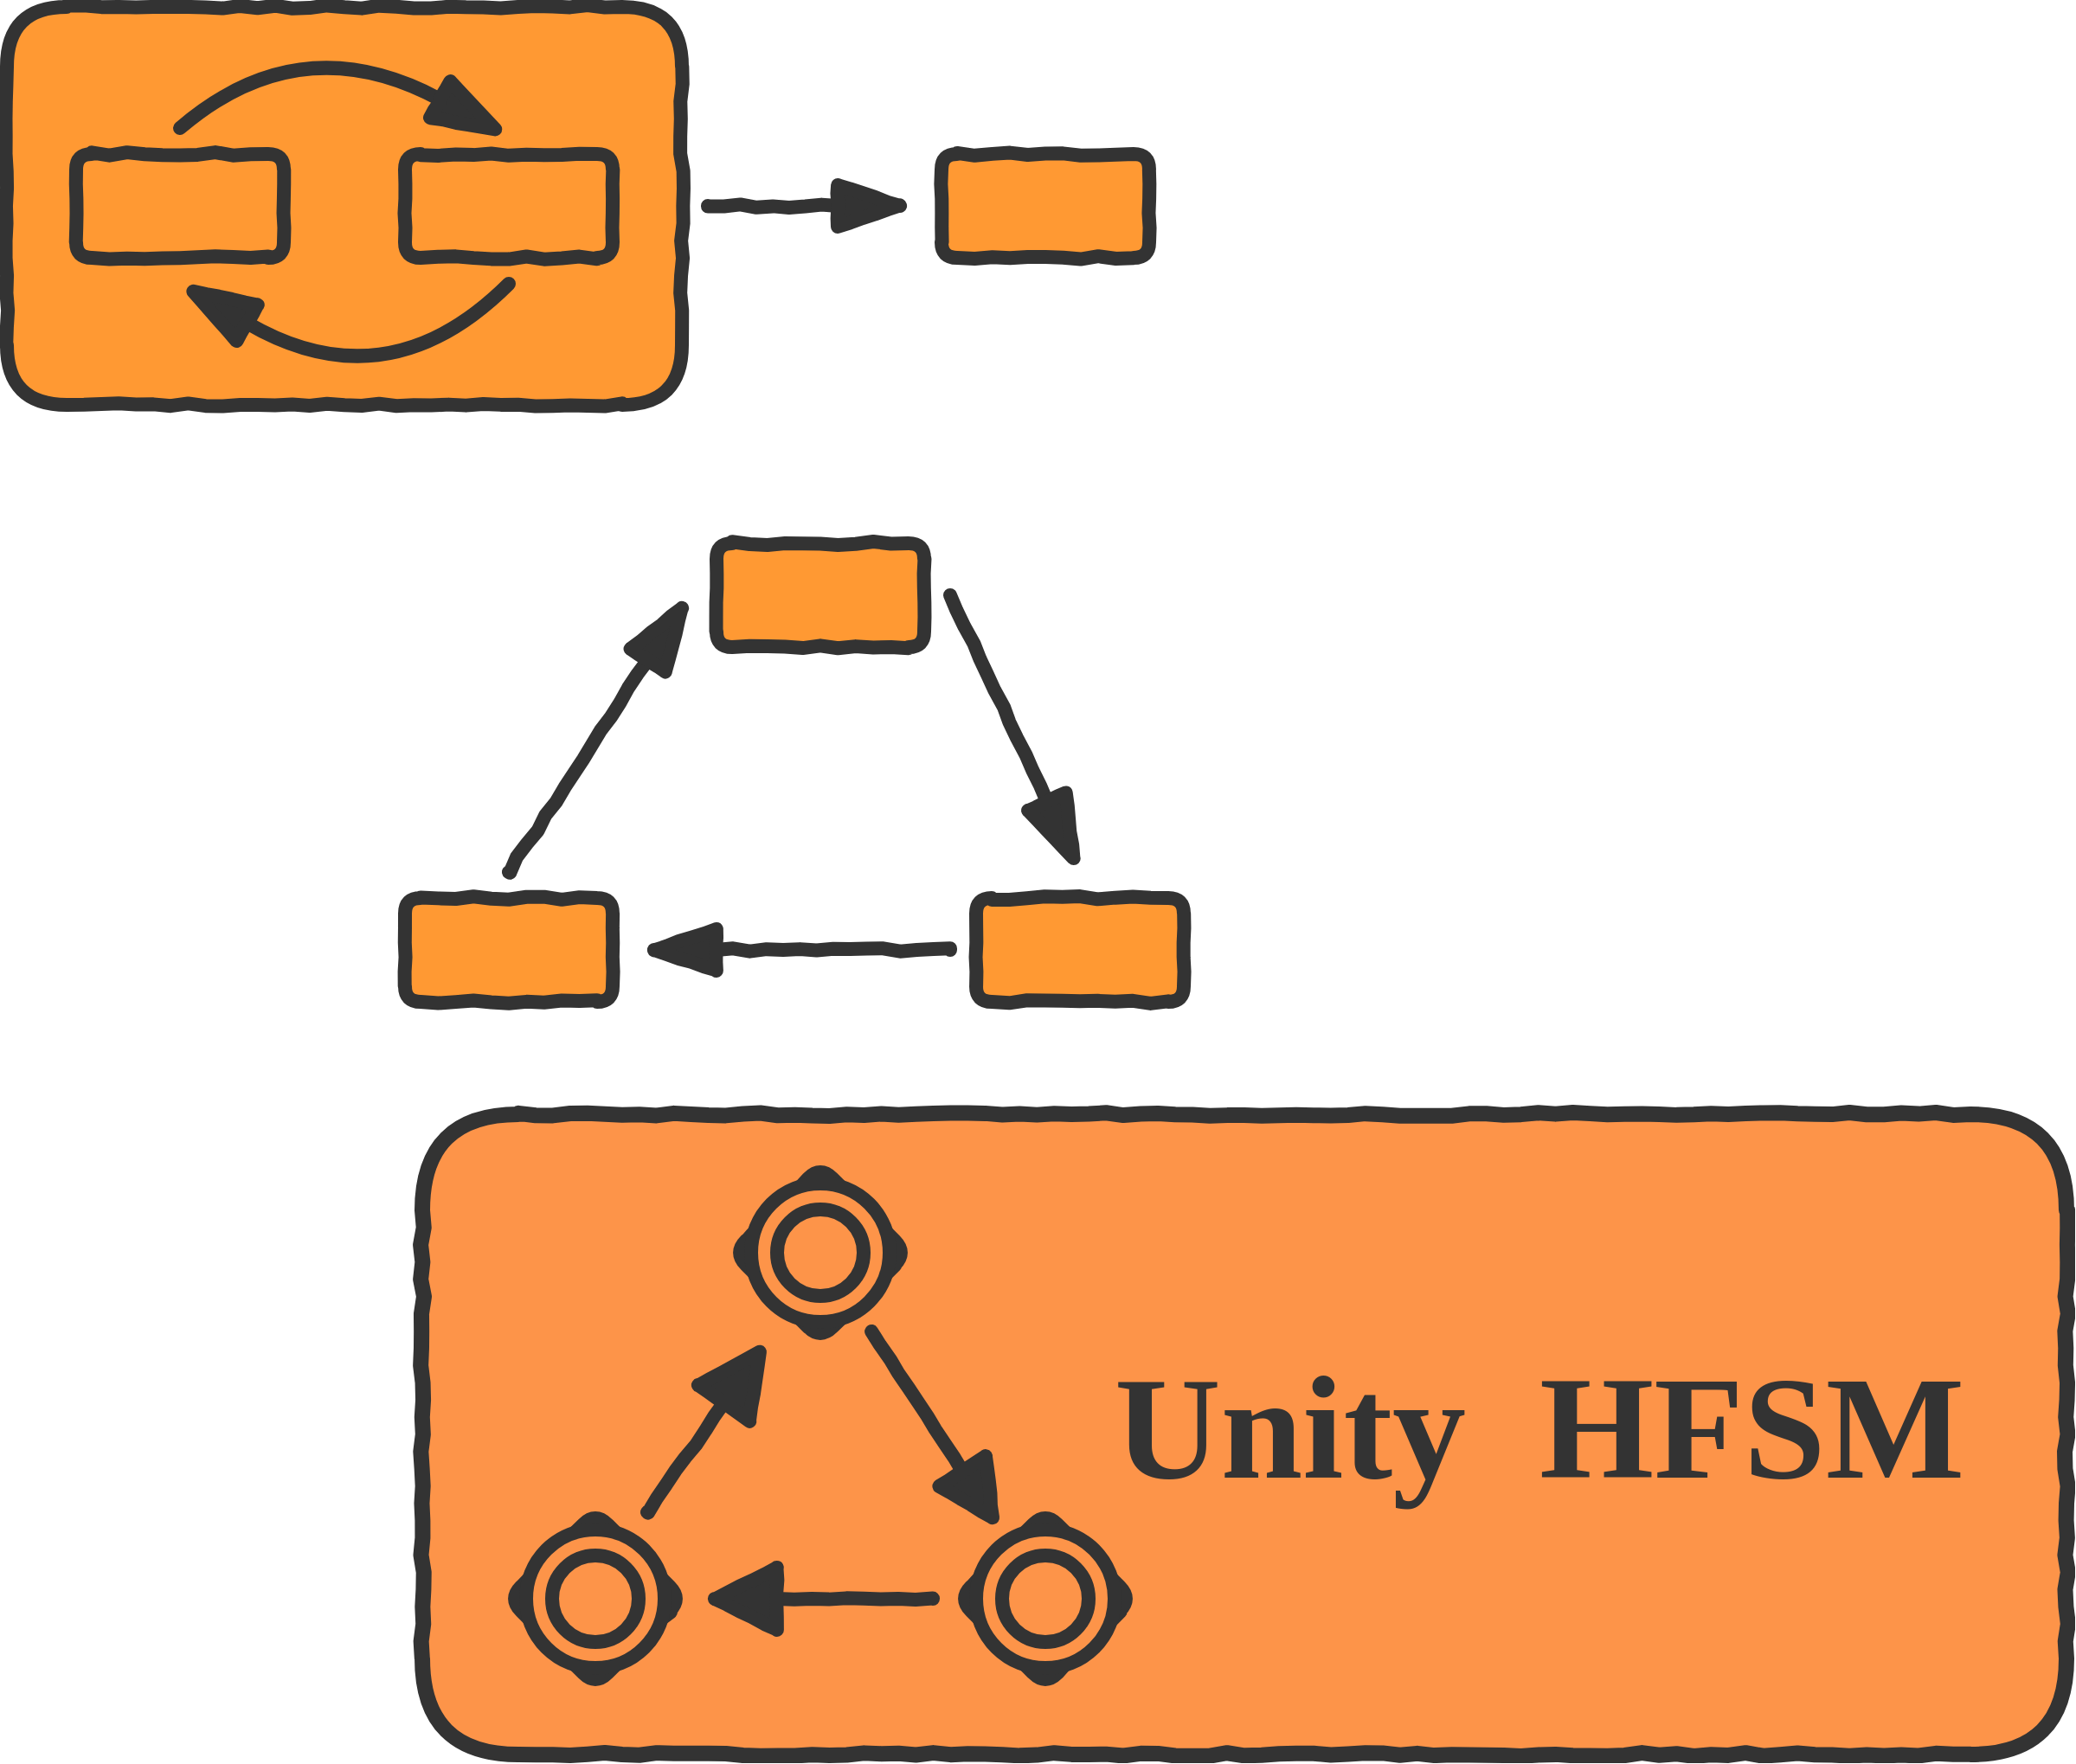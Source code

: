 <mxfile version="12.6.5" type="device" pages="2"><diagram id="EI6-l8w6sFz7POrCxrE0" name="Page-1"><mxGraphModel dx="1730" dy="1012" grid="1" gridSize="10" guides="1" tooltips="1" connect="1" arrows="1" fold="1" page="1" pageScale="1" pageWidth="827" pageHeight="1169" math="0" shadow="0" extFonts="Cabin Sketch^https://fonts.googleapis.com/css?family=Cabin+Sketch|Cabin Sketch Regular^https://fonts.googleapis.com/css?family=Cabin+Sketch+Regular|Roboto^https://fonts.googleapis.com/css?family=Roboto|Dosis^https://fonts.googleapis.com/css?family=Dosis|Dosis Bold^https://fonts.googleapis.com/css?family=Dosis+Bold|Signika^https://fonts.googleapis.com/css?family=Signika|Fredoka One^https://fonts.googleapis.com/css?family=Fredoka+One"><root><mxCell id="0"/><mxCell id="1" parent="0"/><mxCell id="WR18YF4LEDBXoO5O0Kb_-58" value="&lt;br&gt;" style="html=1;whiteSpace=wrap;comic=1;strokeWidth=9;fontFamily=Comic Sans MS;fontStyle=1;rounded=1;shadow=0;glass=0;fillColor=#FD9449;gradientColor=none;strokeColor=#333333;labelBorderColor=none;" vertex="1" parent="1"><mxGeometry x="290" y="810" width="950" height="370" as="geometry"/></mxCell><mxCell id="WR18YF4LEDBXoO5O0Kb_-21" value="&lt;br&gt;" style="html=1;whiteSpace=wrap;comic=1;strokeWidth=8;fontFamily=Comic Sans MS;fontStyle=1;shadow=0;fillColor=#FF9933;gradientColor=none;strokeColor=#333333;perimeterSpacing=15;rounded=1;" vertex="1" parent="1"><mxGeometry x="50" y="170" width="390" height="230" as="geometry"/></mxCell><mxCell id="WR18YF4LEDBXoO5O0Kb_-13" value="&lt;br&gt;" style="html=1;whiteSpace=wrap;comic=1;strokeWidth=8;fontFamily=Comic Sans MS;fontStyle=1;shadow=0;fillColor=#FF9933;gradientColor=none;strokeColor=#333333;perimeterSpacing=15;rounded=1;flipH=0;" vertex="1" parent="1"><mxGeometry x="90" y="255" width="120" height="60" as="geometry"/></mxCell><mxCell id="WR18YF4LEDBXoO5O0Kb_-15" value="" style="comic=1;strokeWidth=8;endArrow=blockThin;html=1;fontFamily=Comic Sans MS;fontStyle=1;fillColor=#333333;exitX=0.5;exitY=0;exitDx=0;exitDy=0;endSize=28;curved=1;strokeColor=#333333;labelBorderColor=#000000;" edge="1" parent="1" source="WR18YF4LEDBXoO5O0Kb_-13"><mxGeometry width="50" height="50" relative="1" as="geometry"><mxPoint x="270" y="285" as="sourcePoint"/><mxPoint x="340" y="245" as="targetPoint"/><Array as="points"><mxPoint x="220" y="180"/></Array></mxGeometry></mxCell><mxCell id="WR18YF4LEDBXoO5O0Kb_-16" value="&lt;br&gt;" style="html=1;whiteSpace=wrap;comic=1;strokeWidth=8;fontFamily=Comic Sans MS;fontStyle=1;shadow=0;fillColor=#FF9933;gradientColor=none;strokeColor=#333333;perimeterSpacing=15;rounded=1;flipH=0;" vertex="1" parent="1"><mxGeometry x="280" y="255" width="120" height="60" as="geometry"/></mxCell><mxCell id="WR18YF4LEDBXoO5O0Kb_-19" value="" style="comic=1;strokeWidth=8;endArrow=blockThin;html=1;fontFamily=Comic Sans MS;fontStyle=1;fillColor=#333333;exitX=0.5;exitY=1;exitDx=0;exitDy=0;endSize=28;curved=1;strokeColor=#333333;entryX=0.5;entryY=1;entryDx=0;entryDy=0;labelBorderColor=#000000;" edge="1" parent="1" source="WR18YF4LEDBXoO5O0Kb_-16" target="WR18YF4LEDBXoO5O0Kb_-13"><mxGeometry width="50" height="50" relative="1" as="geometry"><mxPoint x="340" y="350" as="sourcePoint"/><mxPoint x="150" y="350" as="targetPoint"/><Array as="points"><mxPoint x="270" y="400"/></Array></mxGeometry></mxCell><mxCell id="WR18YF4LEDBXoO5O0Kb_-22" value="" style="comic=1;strokeWidth=8;endArrow=blockThin;html=1;fontFamily=Comic Sans MS;fontStyle=1;fillColor=#333333;exitX=1;exitY=0.5;exitDx=0;exitDy=0;endSize=28;strokeColor=#333333;labelBorderColor=#000000;rounded=0;entryX=0;entryY=0.5;entryDx=0;entryDy=0;" edge="1" parent="1" source="WR18YF4LEDBXoO5O0Kb_-21" target="WR18YF4LEDBXoO5O0Kb_-23"><mxGeometry width="50" height="50" relative="1" as="geometry"><mxPoint x="500" y="305" as="sourcePoint"/><mxPoint x="620" y="285" as="targetPoint"/><Array as="points"/></mxGeometry></mxCell><mxCell id="WR18YF4LEDBXoO5O0Kb_-23" value="&lt;br&gt;" style="html=1;whiteSpace=wrap;comic=1;strokeWidth=8;fontFamily=Comic Sans MS;fontStyle=1;shadow=0;fillColor=#FF9933;gradientColor=none;strokeColor=#333333;perimeterSpacing=15;rounded=1;" vertex="1" parent="1"><mxGeometry x="590" y="255" width="120" height="60" as="geometry"/></mxCell><mxCell id="WR18YF4LEDBXoO5O0Kb_-24" value="&lt;br&gt;" style="html=1;whiteSpace=wrap;comic=1;strokeWidth=8;fontFamily=Comic Sans MS;fontStyle=1;shadow=0;fillColor=#FF9933;gradientColor=none;strokeColor=#333333;perimeterSpacing=15;rounded=1;" vertex="1" parent="1"><mxGeometry x="280" y="685" width="120" height="60" as="geometry"/></mxCell><mxCell id="WR18YF4LEDBXoO5O0Kb_-29" value="" style="comic=1;strokeWidth=8;endArrow=blockThin;html=1;fontFamily=Comic Sans MS;fontStyle=1;fillColor=#333333;exitX=0;exitY=0.5;exitDx=0;exitDy=0;endSize=28;strokeColor=#333333;labelBorderColor=#000000;rounded=0;entryX=1;entryY=0.5;entryDx=0;entryDy=0;" edge="1" parent="1" source="WR18YF4LEDBXoO5O0Kb_-30" target="WR18YF4LEDBXoO5O0Kb_-24"><mxGeometry width="50" height="50" relative="1" as="geometry"><mxPoint x="620" y="715" as="sourcePoint"/><mxPoint x="500" y="735" as="targetPoint"/><Array as="points"/></mxGeometry></mxCell><mxCell id="WR18YF4LEDBXoO5O0Kb_-30" value="&lt;br&gt;" style="html=1;whiteSpace=wrap;comic=1;strokeWidth=8;fontFamily=Comic Sans MS;fontStyle=1;shadow=0;fillColor=#FF9933;gradientColor=none;strokeColor=#333333;perimeterSpacing=15;rounded=1;glass=0;" vertex="1" parent="1"><mxGeometry x="610" y="685" width="120" height="60" as="geometry"/></mxCell><mxCell id="WR18YF4LEDBXoO5O0Kb_-31" value="&lt;br&gt;" style="html=1;whiteSpace=wrap;comic=1;strokeWidth=8;fontFamily=Comic Sans MS;fontStyle=1;shadow=0;fillColor=#FF9933;gradientColor=none;strokeColor=#333333;perimeterSpacing=15;rounded=1;" vertex="1" parent="1"><mxGeometry x="460" y="480" width="120" height="60" as="geometry"/></mxCell><mxCell id="WR18YF4LEDBXoO5O0Kb_-32" value="" style="comic=1;strokeWidth=8;endArrow=blockThin;html=1;fontFamily=Comic Sans MS;fontStyle=1;fillColor=#333333;exitX=0.5;exitY=0;exitDx=0;exitDy=0;endSize=28;strokeColor=#333333;labelBorderColor=#000000;rounded=0;entryX=0;entryY=0.5;entryDx=0;entryDy=0;" edge="1" parent="1" source="WR18YF4LEDBXoO5O0Kb_-24" target="WR18YF4LEDBXoO5O0Kb_-31"><mxGeometry width="50" height="50" relative="1" as="geometry"><mxPoint x="320" y="612.23" as="sourcePoint"/><mxPoint x="440" y="612.23" as="targetPoint"/><Array as="points"/></mxGeometry></mxCell><mxCell id="WR18YF4LEDBXoO5O0Kb_-33" value="" style="comic=1;strokeWidth=8;endArrow=blockThin;html=1;fontFamily=Comic Sans MS;fontStyle=1;fillColor=#333333;exitX=1;exitY=0.5;exitDx=0;exitDy=0;endSize=28;strokeColor=#333333;labelBorderColor=#000000;rounded=0;entryX=0.5;entryY=0;entryDx=0;entryDy=0;" edge="1" parent="1" source="WR18YF4LEDBXoO5O0Kb_-31" target="WR18YF4LEDBXoO5O0Kb_-30"><mxGeometry width="50" height="50" relative="1" as="geometry"><mxPoint x="630" y="650" as="sourcePoint"/><mxPoint x="695" y="530" as="targetPoint"/><Array as="points"/></mxGeometry></mxCell><mxCell id="WR18YF4LEDBXoO5O0Kb_-34" value="" style="rhombus;html=1;align=center;whiteSpace=wrap;comic=1;strokeWidth=8;fontFamily=Comic Sans MS;fontStyle=1;rounded=1;shadow=0;glass=0;fillColor=#FF9933;gradientColor=none;perimeterSpacing=25;strokeColor=#333333;" vertex="1" parent="1"><mxGeometry x="340" y="1040" width="100" height="100" as="geometry"/></mxCell><mxCell id="WR18YF4LEDBXoO5O0Kb_-36" value="" style="comic=1;strokeWidth=8;endArrow=block;html=1;fontFamily=Comic Sans MS;fontStyle=1;fillColor=#333333;exitX=0;exitY=0.5;exitDx=0;exitDy=0;endSize=28;strokeColor=#333333;labelBorderColor=#000000;rounded=1;startSize=28;jumpStyle=none;endFill=1;" edge="1" parent="1" source="WR18YF4LEDBXoO5O0Kb_-41"><mxGeometry width="50" height="50" relative="1" as="geometry"><mxPoint x="640" y="1045" as="sourcePoint"/><mxPoint x="450" y="1090" as="targetPoint"/><Array as="points"/></mxGeometry></mxCell><mxCell id="WR18YF4LEDBXoO5O0Kb_-39" value="" style="comic=1;strokeWidth=8;endArrow=block;html=1;fontFamily=Comic Sans MS;fontStyle=1;fillColor=#333333;endSize=28;strokeColor=#333333;labelBorderColor=#000000;rounded=1;sourcePerimeterSpacing=0;startSize=28;endFill=1;" edge="1" parent="1"><mxGeometry width="50" height="50" relative="1" as="geometry"><mxPoint x="420" y="1040" as="sourcePoint"/><mxPoint x="490" y="940" as="targetPoint"/><Array as="points"/></mxGeometry></mxCell><mxCell id="WR18YF4LEDBXoO5O0Kb_-41" value="" style="rhombus;html=1;align=center;whiteSpace=wrap;comic=1;strokeWidth=8;fontFamily=Comic Sans MS;fontStyle=1;rounded=1;shadow=0;glass=0;fillColor=#FF9933;gradientColor=none;perimeterSpacing=15;strokeColor=#333333;" vertex="1" parent="1"><mxGeometry x="600" y="1040" width="100" height="100" as="geometry"/></mxCell><mxCell id="WR18YF4LEDBXoO5O0Kb_-42" value="" style="rhombus;html=1;align=center;whiteSpace=wrap;comic=1;strokeWidth=8;fontFamily=Comic Sans MS;fontStyle=1;rounded=1;shadow=0;glass=0;fillColor=#FF9933;gradientColor=none;perimeterSpacing=25;strokeColor=#333333;" vertex="1" parent="1"><mxGeometry x="470" y="840" width="100" height="100" as="geometry"/></mxCell><mxCell id="WR18YF4LEDBXoO5O0Kb_-43" value="" style="comic=1;strokeWidth=8;endArrow=none;html=1;fontFamily=Comic Sans MS;fontStyle=1;fillColor=#333333;endSize=25;strokeColor=#333333;labelBorderColor=#000000;rounded=1;sourcePerimeterSpacing=0;startSize=24;jumpStyle=none;jumpSize=6;endFill=0;startArrow=block;startFill=1;" edge="1" parent="1" source="WR18YF4LEDBXoO5O0Kb_-41" target="WR18YF4LEDBXoO5O0Kb_-42"><mxGeometry width="50" height="50" relative="1" as="geometry"><mxPoint x="610" y="1040" as="sourcePoint"/><mxPoint x="550" y="950" as="targetPoint"/><Array as="points"/></mxGeometry></mxCell><mxCell id="WR18YF4LEDBXoO5O0Kb_-48" value="" style="ellipse;whiteSpace=wrap;html=1;aspect=fixed;rounded=1;shadow=0;glass=0;comic=1;strokeColor=#333333;strokeWidth=8;fillColor=#FD9449;gradientColor=none;" vertex="1" parent="1"><mxGeometry x="480" y="850" width="80" height="80" as="geometry"/></mxCell><mxCell id="WR18YF4LEDBXoO5O0Kb_-49" value="" style="ellipse;whiteSpace=wrap;html=1;aspect=fixed;rounded=1;shadow=0;glass=0;comic=1;strokeColor=#333333;strokeWidth=8;fillColor=#FD9449;gradientColor=none;" vertex="1" parent="1"><mxGeometry x="350" y="1050" width="80" height="80" as="geometry"/></mxCell><mxCell id="WR18YF4LEDBXoO5O0Kb_-50" value="" style="ellipse;whiteSpace=wrap;html=1;aspect=fixed;rounded=1;shadow=0;glass=0;comic=1;strokeColor=#333333;strokeWidth=8;fillColor=#FD9449;gradientColor=none;" vertex="1" parent="1"><mxGeometry x="610" y="1050" width="80" height="80" as="geometry"/></mxCell><mxCell id="WR18YF4LEDBXoO5O0Kb_-51" value="" style="ellipse;whiteSpace=wrap;html=1;aspect=fixed;rounded=1;shadow=0;glass=0;comic=1;strokeColor=#333333;strokeWidth=8;fillColor=#FD9449;gradientColor=none;" vertex="1" parent="1"><mxGeometry x="365" y="1065" width="50" height="50" as="geometry"/></mxCell><mxCell id="WR18YF4LEDBXoO5O0Kb_-52" value="" style="ellipse;whiteSpace=wrap;html=1;aspect=fixed;rounded=1;shadow=0;glass=0;comic=1;strokeColor=#333333;strokeWidth=8;fillColor=#FD9449;gradientColor=none;" vertex="1" parent="1"><mxGeometry x="625" y="1065" width="50" height="50" as="geometry"/></mxCell><mxCell id="WR18YF4LEDBXoO5O0Kb_-53" value="" style="ellipse;whiteSpace=wrap;html=1;aspect=fixed;rounded=1;shadow=0;glass=0;comic=1;strokeColor=#333333;strokeWidth=8;fillColor=#FD9449;gradientColor=none;" vertex="1" parent="1"><mxGeometry x="495" y="865" width="50" height="50" as="geometry"/></mxCell><mxCell id="WR18YF4LEDBXoO5O0Kb_-57" value="&lt;font style=&quot;font-size: 85px;&quot;&gt;Unity&amp;nbsp; HFSM&lt;/font&gt;" style="text;strokeColor=none;fillColor=none;html=1;fontSize=85;fontStyle=1;verticalAlign=middle;align=center;rounded=1;shadow=0;glass=0;comic=1;fontFamily=Fredoka One;fontColor=#333333;FType=g;labelBorderColor=none;" vertex="1" parent="1"><mxGeometry x="710" y="940" width="450" height="100" as="geometry"/></mxCell></root></mxGraphModel></diagram><diagram id="WCHZaKmYsq1jqGG2aeq7" name="Page-2"><mxGraphModel dx="1865" dy="607" grid="1" gridSize="10" guides="1" tooltips="1" connect="1" arrows="1" fold="1" page="1" pageScale="1" pageWidth="827" pageHeight="1169" math="0" shadow="0"><root><mxCell id="hn6d4zgW7YfQQv5uLa3L-0"/><mxCell id="hn6d4zgW7YfQQv5uLa3L-1" parent="hn6d4zgW7YfQQv5uLa3L-0"/><mxCell id="uzU7P57KScglolSMSkA3-0" value="&lt;br&gt;" style="html=1;whiteSpace=wrap;comic=1;strokeWidth=9;fontFamily=Comic Sans MS;fontStyle=1;rounded=1;shadow=0;glass=0;fillColor=#FD9449;gradientColor=none;strokeColor=#333333;labelBorderColor=none;" vertex="1" parent="hn6d4zgW7YfQQv5uLa3L-1"><mxGeometry x="-90" y="260" width="950" height="370" as="geometry"/></mxCell><mxCell id="uzU7P57KScglolSMSkA3-1" value="" style="rhombus;html=1;align=center;whiteSpace=wrap;comic=1;strokeWidth=8;fontFamily=Comic Sans MS;fontStyle=1;rounded=1;shadow=0;glass=0;fillColor=#FF9933;gradientColor=none;perimeterSpacing=25;strokeColor=#333333;" vertex="1" parent="hn6d4zgW7YfQQv5uLa3L-1"><mxGeometry x="-40" y="490" width="100" height="100" as="geometry"/></mxCell><mxCell id="uzU7P57KScglolSMSkA3-2" value="" style="comic=1;strokeWidth=8;endArrow=block;html=1;fontFamily=Comic Sans MS;fontStyle=1;fillColor=#333333;exitX=0;exitY=0.5;exitDx=0;exitDy=0;endSize=28;strokeColor=#333333;labelBorderColor=#000000;rounded=1;startSize=28;jumpStyle=none;endFill=1;" edge="1" parent="hn6d4zgW7YfQQv5uLa3L-1" source="uzU7P57KScglolSMSkA3-4"><mxGeometry width="50" height="50" relative="1" as="geometry"><mxPoint x="260" y="495" as="sourcePoint"/><mxPoint x="70" y="540" as="targetPoint"/><Array as="points"/></mxGeometry></mxCell><mxCell id="uzU7P57KScglolSMSkA3-3" value="" style="comic=1;strokeWidth=8;endArrow=block;html=1;fontFamily=Comic Sans MS;fontStyle=1;fillColor=#333333;endSize=28;strokeColor=#333333;labelBorderColor=#000000;rounded=1;sourcePerimeterSpacing=0;startSize=28;endFill=1;" edge="1" parent="hn6d4zgW7YfQQv5uLa3L-1"><mxGeometry width="50" height="50" relative="1" as="geometry"><mxPoint x="40" y="490" as="sourcePoint"/><mxPoint x="110" y="390.0" as="targetPoint"/><Array as="points"/></mxGeometry></mxCell><mxCell id="uzU7P57KScglolSMSkA3-4" value="" style="rhombus;html=1;align=center;whiteSpace=wrap;comic=1;strokeWidth=8;fontFamily=Comic Sans MS;fontStyle=1;rounded=1;shadow=0;glass=0;fillColor=#FF9933;gradientColor=none;perimeterSpacing=15;strokeColor=#333333;" vertex="1" parent="hn6d4zgW7YfQQv5uLa3L-1"><mxGeometry x="220" y="490" width="100" height="100" as="geometry"/></mxCell><mxCell id="uzU7P57KScglolSMSkA3-5" value="" style="rhombus;html=1;align=center;whiteSpace=wrap;comic=1;strokeWidth=8;fontFamily=Comic Sans MS;fontStyle=1;rounded=1;shadow=0;glass=0;fillColor=#FF9933;gradientColor=none;perimeterSpacing=25;strokeColor=#333333;" vertex="1" parent="hn6d4zgW7YfQQv5uLa3L-1"><mxGeometry x="90" y="290" width="100" height="100" as="geometry"/></mxCell><mxCell id="uzU7P57KScglolSMSkA3-6" value="" style="comic=1;strokeWidth=8;endArrow=none;html=1;fontFamily=Comic Sans MS;fontStyle=1;fillColor=#333333;endSize=25;strokeColor=#333333;labelBorderColor=#000000;rounded=1;sourcePerimeterSpacing=0;startSize=24;jumpStyle=none;jumpSize=6;endFill=0;startArrow=block;startFill=1;" edge="1" parent="hn6d4zgW7YfQQv5uLa3L-1" source="uzU7P57KScglolSMSkA3-4" target="uzU7P57KScglolSMSkA3-5"><mxGeometry width="50" height="50" relative="1" as="geometry"><mxPoint x="230" y="490" as="sourcePoint"/><mxPoint x="170" y="400" as="targetPoint"/><Array as="points"/></mxGeometry></mxCell><mxCell id="uzU7P57KScglolSMSkA3-7" value="" style="ellipse;whiteSpace=wrap;html=1;aspect=fixed;rounded=1;shadow=0;glass=0;comic=1;strokeColor=#333333;strokeWidth=8;fillColor=#FD9449;gradientColor=none;" vertex="1" parent="hn6d4zgW7YfQQv5uLa3L-1"><mxGeometry x="100" y="300" width="80" height="80" as="geometry"/></mxCell><mxCell id="uzU7P57KScglolSMSkA3-8" value="" style="ellipse;whiteSpace=wrap;html=1;aspect=fixed;rounded=1;shadow=0;glass=0;comic=1;strokeColor=#333333;strokeWidth=8;fillColor=#FD9449;gradientColor=none;" vertex="1" parent="hn6d4zgW7YfQQv5uLa3L-1"><mxGeometry x="-30" y="500" width="80" height="80" as="geometry"/></mxCell><mxCell id="uzU7P57KScglolSMSkA3-9" value="" style="ellipse;whiteSpace=wrap;html=1;aspect=fixed;rounded=1;shadow=0;glass=0;comic=1;strokeColor=#333333;strokeWidth=8;fillColor=#FD9449;gradientColor=none;" vertex="1" parent="hn6d4zgW7YfQQv5uLa3L-1"><mxGeometry x="230" y="500" width="80" height="80" as="geometry"/></mxCell><mxCell id="uzU7P57KScglolSMSkA3-10" value="" style="ellipse;whiteSpace=wrap;html=1;aspect=fixed;rounded=1;shadow=0;glass=0;comic=1;strokeColor=#333333;strokeWidth=8;fillColor=#FD9449;gradientColor=none;" vertex="1" parent="hn6d4zgW7YfQQv5uLa3L-1"><mxGeometry x="-15" y="515" width="50" height="50" as="geometry"/></mxCell><mxCell id="uzU7P57KScglolSMSkA3-11" value="" style="ellipse;whiteSpace=wrap;html=1;aspect=fixed;rounded=1;shadow=0;glass=0;comic=1;strokeColor=#333333;strokeWidth=8;fillColor=#FD9449;gradientColor=none;" vertex="1" parent="hn6d4zgW7YfQQv5uLa3L-1"><mxGeometry x="245" y="515" width="50" height="50" as="geometry"/></mxCell><mxCell id="uzU7P57KScglolSMSkA3-12" value="" style="ellipse;whiteSpace=wrap;html=1;aspect=fixed;rounded=1;shadow=0;glass=0;comic=1;strokeColor=#333333;strokeWidth=8;fillColor=#FD9449;gradientColor=none;" vertex="1" parent="hn6d4zgW7YfQQv5uLa3L-1"><mxGeometry x="115" y="315" width="50" height="50" as="geometry"/></mxCell><mxCell id="uzU7P57KScglolSMSkA3-13" value="&lt;font style=&quot;font-size: 85px;&quot;&gt;Unity&amp;nbsp; HFSM&lt;/font&gt;" style="text;strokeColor=none;fillColor=none;html=1;fontSize=85;fontStyle=1;verticalAlign=middle;align=center;rounded=1;shadow=0;glass=0;comic=1;fontFamily=Fredoka One;fontColor=#333333;FType=g;labelBorderColor=none;" vertex="1" parent="hn6d4zgW7YfQQv5uLa3L-1"><mxGeometry x="330" y="390" width="450" height="100" as="geometry"/></mxCell></root></mxGraphModel></diagram></mxfile>